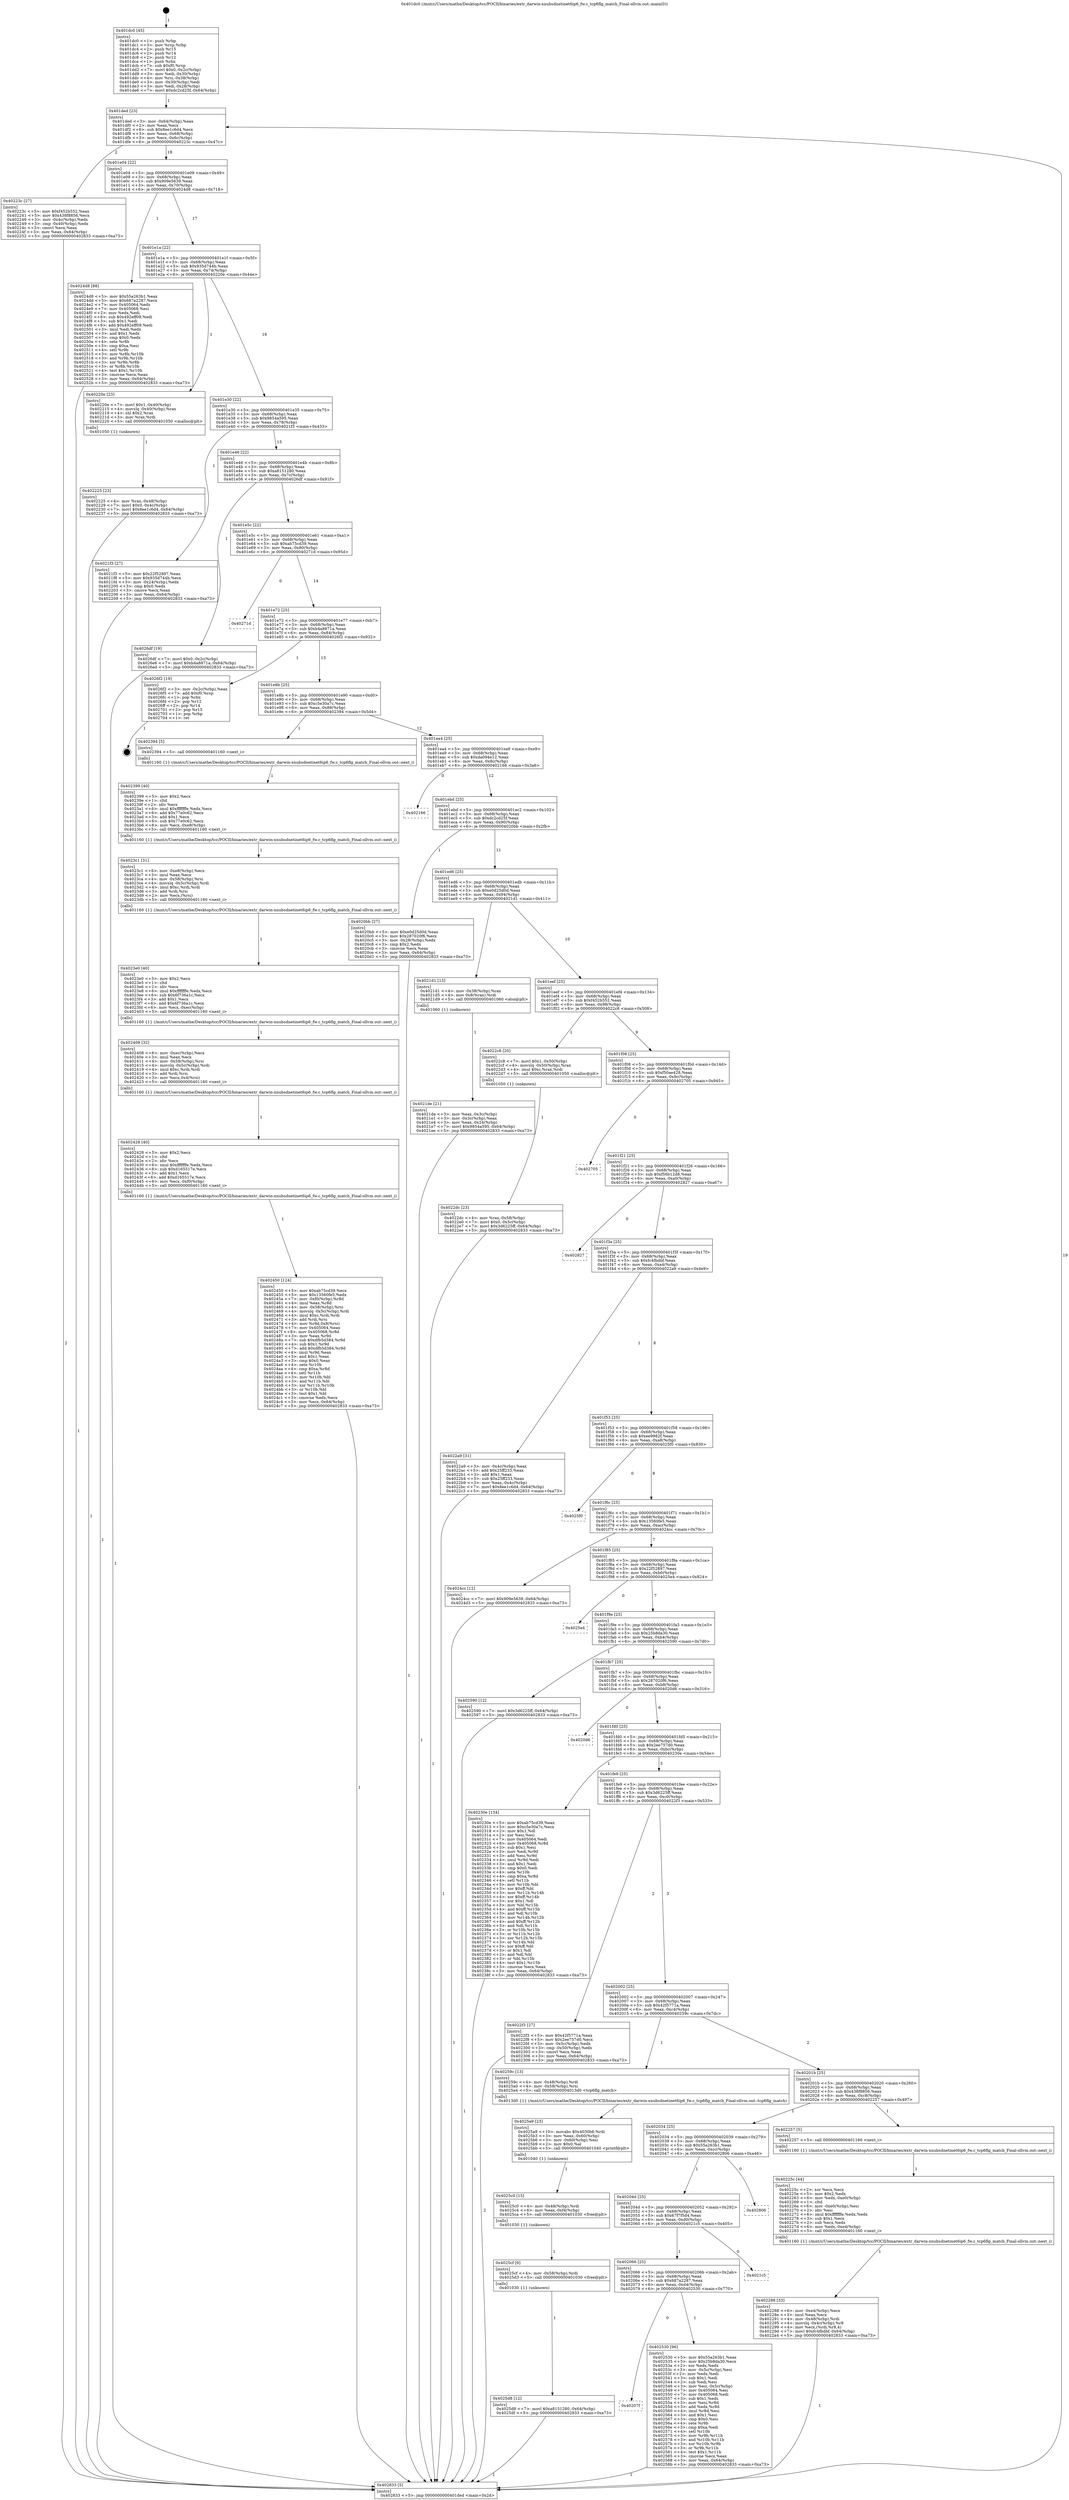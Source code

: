 digraph "0x401dc0" {
  label = "0x401dc0 (/mnt/c/Users/mathe/Desktop/tcc/POCII/binaries/extr_darwin-xnubsdnetinet6ip6_fw.c_tcp6flg_match_Final-ollvm.out::main(0))"
  labelloc = "t"
  node[shape=record]

  Entry [label="",width=0.3,height=0.3,shape=circle,fillcolor=black,style=filled]
  "0x401ded" [label="{
     0x401ded [23]\l
     | [instrs]\l
     &nbsp;&nbsp;0x401ded \<+3\>: mov -0x64(%rbp),%eax\l
     &nbsp;&nbsp;0x401df0 \<+2\>: mov %eax,%ecx\l
     &nbsp;&nbsp;0x401df2 \<+6\>: sub $0x8ee1c6d4,%ecx\l
     &nbsp;&nbsp;0x401df8 \<+3\>: mov %eax,-0x68(%rbp)\l
     &nbsp;&nbsp;0x401dfb \<+3\>: mov %ecx,-0x6c(%rbp)\l
     &nbsp;&nbsp;0x401dfe \<+6\>: je 000000000040223c \<main+0x47c\>\l
  }"]
  "0x40223c" [label="{
     0x40223c [27]\l
     | [instrs]\l
     &nbsp;&nbsp;0x40223c \<+5\>: mov $0xf452b552,%eax\l
     &nbsp;&nbsp;0x402241 \<+5\>: mov $0x438f8856,%ecx\l
     &nbsp;&nbsp;0x402246 \<+3\>: mov -0x4c(%rbp),%edx\l
     &nbsp;&nbsp;0x402249 \<+3\>: cmp -0x40(%rbp),%edx\l
     &nbsp;&nbsp;0x40224c \<+3\>: cmovl %ecx,%eax\l
     &nbsp;&nbsp;0x40224f \<+3\>: mov %eax,-0x64(%rbp)\l
     &nbsp;&nbsp;0x402252 \<+5\>: jmp 0000000000402833 \<main+0xa73\>\l
  }"]
  "0x401e04" [label="{
     0x401e04 [22]\l
     | [instrs]\l
     &nbsp;&nbsp;0x401e04 \<+5\>: jmp 0000000000401e09 \<main+0x49\>\l
     &nbsp;&nbsp;0x401e09 \<+3\>: mov -0x68(%rbp),%eax\l
     &nbsp;&nbsp;0x401e0c \<+5\>: sub $0x909e5639,%eax\l
     &nbsp;&nbsp;0x401e11 \<+3\>: mov %eax,-0x70(%rbp)\l
     &nbsp;&nbsp;0x401e14 \<+6\>: je 00000000004024d8 \<main+0x718\>\l
  }"]
  Exit [label="",width=0.3,height=0.3,shape=circle,fillcolor=black,style=filled,peripheries=2]
  "0x4024d8" [label="{
     0x4024d8 [88]\l
     | [instrs]\l
     &nbsp;&nbsp;0x4024d8 \<+5\>: mov $0x55a263b1,%eax\l
     &nbsp;&nbsp;0x4024dd \<+5\>: mov $0x687a2287,%ecx\l
     &nbsp;&nbsp;0x4024e2 \<+7\>: mov 0x405064,%edx\l
     &nbsp;&nbsp;0x4024e9 \<+7\>: mov 0x405068,%esi\l
     &nbsp;&nbsp;0x4024f0 \<+2\>: mov %edx,%edi\l
     &nbsp;&nbsp;0x4024f2 \<+6\>: sub $0x492eff09,%edi\l
     &nbsp;&nbsp;0x4024f8 \<+3\>: sub $0x1,%edi\l
     &nbsp;&nbsp;0x4024fb \<+6\>: add $0x492eff09,%edi\l
     &nbsp;&nbsp;0x402501 \<+3\>: imul %edi,%edx\l
     &nbsp;&nbsp;0x402504 \<+3\>: and $0x1,%edx\l
     &nbsp;&nbsp;0x402507 \<+3\>: cmp $0x0,%edx\l
     &nbsp;&nbsp;0x40250a \<+4\>: sete %r8b\l
     &nbsp;&nbsp;0x40250e \<+3\>: cmp $0xa,%esi\l
     &nbsp;&nbsp;0x402511 \<+4\>: setl %r9b\l
     &nbsp;&nbsp;0x402515 \<+3\>: mov %r8b,%r10b\l
     &nbsp;&nbsp;0x402518 \<+3\>: and %r9b,%r10b\l
     &nbsp;&nbsp;0x40251b \<+3\>: xor %r9b,%r8b\l
     &nbsp;&nbsp;0x40251e \<+3\>: or %r8b,%r10b\l
     &nbsp;&nbsp;0x402521 \<+4\>: test $0x1,%r10b\l
     &nbsp;&nbsp;0x402525 \<+3\>: cmovne %ecx,%eax\l
     &nbsp;&nbsp;0x402528 \<+3\>: mov %eax,-0x64(%rbp)\l
     &nbsp;&nbsp;0x40252b \<+5\>: jmp 0000000000402833 \<main+0xa73\>\l
  }"]
  "0x401e1a" [label="{
     0x401e1a [22]\l
     | [instrs]\l
     &nbsp;&nbsp;0x401e1a \<+5\>: jmp 0000000000401e1f \<main+0x5f\>\l
     &nbsp;&nbsp;0x401e1f \<+3\>: mov -0x68(%rbp),%eax\l
     &nbsp;&nbsp;0x401e22 \<+5\>: sub $0x935d744b,%eax\l
     &nbsp;&nbsp;0x401e27 \<+3\>: mov %eax,-0x74(%rbp)\l
     &nbsp;&nbsp;0x401e2a \<+6\>: je 000000000040220e \<main+0x44e\>\l
  }"]
  "0x4025d8" [label="{
     0x4025d8 [12]\l
     | [instrs]\l
     &nbsp;&nbsp;0x4025d8 \<+7\>: movl $0xa8151280,-0x64(%rbp)\l
     &nbsp;&nbsp;0x4025df \<+5\>: jmp 0000000000402833 \<main+0xa73\>\l
  }"]
  "0x40220e" [label="{
     0x40220e [23]\l
     | [instrs]\l
     &nbsp;&nbsp;0x40220e \<+7\>: movl $0x1,-0x40(%rbp)\l
     &nbsp;&nbsp;0x402215 \<+4\>: movslq -0x40(%rbp),%rax\l
     &nbsp;&nbsp;0x402219 \<+4\>: shl $0x2,%rax\l
     &nbsp;&nbsp;0x40221d \<+3\>: mov %rax,%rdi\l
     &nbsp;&nbsp;0x402220 \<+5\>: call 0000000000401050 \<malloc@plt\>\l
     | [calls]\l
     &nbsp;&nbsp;0x401050 \{1\} (unknown)\l
  }"]
  "0x401e30" [label="{
     0x401e30 [22]\l
     | [instrs]\l
     &nbsp;&nbsp;0x401e30 \<+5\>: jmp 0000000000401e35 \<main+0x75\>\l
     &nbsp;&nbsp;0x401e35 \<+3\>: mov -0x68(%rbp),%eax\l
     &nbsp;&nbsp;0x401e38 \<+5\>: sub $0x9854a595,%eax\l
     &nbsp;&nbsp;0x401e3d \<+3\>: mov %eax,-0x78(%rbp)\l
     &nbsp;&nbsp;0x401e40 \<+6\>: je 00000000004021f3 \<main+0x433\>\l
  }"]
  "0x4025cf" [label="{
     0x4025cf [9]\l
     | [instrs]\l
     &nbsp;&nbsp;0x4025cf \<+4\>: mov -0x58(%rbp),%rdi\l
     &nbsp;&nbsp;0x4025d3 \<+5\>: call 0000000000401030 \<free@plt\>\l
     | [calls]\l
     &nbsp;&nbsp;0x401030 \{1\} (unknown)\l
  }"]
  "0x4021f3" [label="{
     0x4021f3 [27]\l
     | [instrs]\l
     &nbsp;&nbsp;0x4021f3 \<+5\>: mov $0x22f52897,%eax\l
     &nbsp;&nbsp;0x4021f8 \<+5\>: mov $0x935d744b,%ecx\l
     &nbsp;&nbsp;0x4021fd \<+3\>: mov -0x24(%rbp),%edx\l
     &nbsp;&nbsp;0x402200 \<+3\>: cmp $0x0,%edx\l
     &nbsp;&nbsp;0x402203 \<+3\>: cmove %ecx,%eax\l
     &nbsp;&nbsp;0x402206 \<+3\>: mov %eax,-0x64(%rbp)\l
     &nbsp;&nbsp;0x402209 \<+5\>: jmp 0000000000402833 \<main+0xa73\>\l
  }"]
  "0x401e46" [label="{
     0x401e46 [22]\l
     | [instrs]\l
     &nbsp;&nbsp;0x401e46 \<+5\>: jmp 0000000000401e4b \<main+0x8b\>\l
     &nbsp;&nbsp;0x401e4b \<+3\>: mov -0x68(%rbp),%eax\l
     &nbsp;&nbsp;0x401e4e \<+5\>: sub $0xa8151280,%eax\l
     &nbsp;&nbsp;0x401e53 \<+3\>: mov %eax,-0x7c(%rbp)\l
     &nbsp;&nbsp;0x401e56 \<+6\>: je 00000000004026df \<main+0x91f\>\l
  }"]
  "0x4025c0" [label="{
     0x4025c0 [15]\l
     | [instrs]\l
     &nbsp;&nbsp;0x4025c0 \<+4\>: mov -0x48(%rbp),%rdi\l
     &nbsp;&nbsp;0x4025c4 \<+6\>: mov %eax,-0xf4(%rbp)\l
     &nbsp;&nbsp;0x4025ca \<+5\>: call 0000000000401030 \<free@plt\>\l
     | [calls]\l
     &nbsp;&nbsp;0x401030 \{1\} (unknown)\l
  }"]
  "0x4026df" [label="{
     0x4026df [19]\l
     | [instrs]\l
     &nbsp;&nbsp;0x4026df \<+7\>: movl $0x0,-0x2c(%rbp)\l
     &nbsp;&nbsp;0x4026e6 \<+7\>: movl $0xb4a8871a,-0x64(%rbp)\l
     &nbsp;&nbsp;0x4026ed \<+5\>: jmp 0000000000402833 \<main+0xa73\>\l
  }"]
  "0x401e5c" [label="{
     0x401e5c [22]\l
     | [instrs]\l
     &nbsp;&nbsp;0x401e5c \<+5\>: jmp 0000000000401e61 \<main+0xa1\>\l
     &nbsp;&nbsp;0x401e61 \<+3\>: mov -0x68(%rbp),%eax\l
     &nbsp;&nbsp;0x401e64 \<+5\>: sub $0xab75cd39,%eax\l
     &nbsp;&nbsp;0x401e69 \<+3\>: mov %eax,-0x80(%rbp)\l
     &nbsp;&nbsp;0x401e6c \<+6\>: je 000000000040271d \<main+0x95d\>\l
  }"]
  "0x4025a9" [label="{
     0x4025a9 [23]\l
     | [instrs]\l
     &nbsp;&nbsp;0x4025a9 \<+10\>: movabs $0x4030b6,%rdi\l
     &nbsp;&nbsp;0x4025b3 \<+3\>: mov %eax,-0x60(%rbp)\l
     &nbsp;&nbsp;0x4025b6 \<+3\>: mov -0x60(%rbp),%esi\l
     &nbsp;&nbsp;0x4025b9 \<+2\>: mov $0x0,%al\l
     &nbsp;&nbsp;0x4025bb \<+5\>: call 0000000000401040 \<printf@plt\>\l
     | [calls]\l
     &nbsp;&nbsp;0x401040 \{1\} (unknown)\l
  }"]
  "0x40271d" [label="{
     0x40271d\l
  }", style=dashed]
  "0x401e72" [label="{
     0x401e72 [25]\l
     | [instrs]\l
     &nbsp;&nbsp;0x401e72 \<+5\>: jmp 0000000000401e77 \<main+0xb7\>\l
     &nbsp;&nbsp;0x401e77 \<+3\>: mov -0x68(%rbp),%eax\l
     &nbsp;&nbsp;0x401e7a \<+5\>: sub $0xb4a8871a,%eax\l
     &nbsp;&nbsp;0x401e7f \<+6\>: mov %eax,-0x84(%rbp)\l
     &nbsp;&nbsp;0x401e85 \<+6\>: je 00000000004026f2 \<main+0x932\>\l
  }"]
  "0x40207f" [label="{
     0x40207f\l
  }", style=dashed]
  "0x4026f2" [label="{
     0x4026f2 [19]\l
     | [instrs]\l
     &nbsp;&nbsp;0x4026f2 \<+3\>: mov -0x2c(%rbp),%eax\l
     &nbsp;&nbsp;0x4026f5 \<+7\>: add $0xf0,%rsp\l
     &nbsp;&nbsp;0x4026fc \<+1\>: pop %rbx\l
     &nbsp;&nbsp;0x4026fd \<+2\>: pop %r12\l
     &nbsp;&nbsp;0x4026ff \<+2\>: pop %r14\l
     &nbsp;&nbsp;0x402701 \<+2\>: pop %r15\l
     &nbsp;&nbsp;0x402703 \<+1\>: pop %rbp\l
     &nbsp;&nbsp;0x402704 \<+1\>: ret\l
  }"]
  "0x401e8b" [label="{
     0x401e8b [25]\l
     | [instrs]\l
     &nbsp;&nbsp;0x401e8b \<+5\>: jmp 0000000000401e90 \<main+0xd0\>\l
     &nbsp;&nbsp;0x401e90 \<+3\>: mov -0x68(%rbp),%eax\l
     &nbsp;&nbsp;0x401e93 \<+5\>: sub $0xc5e30a7c,%eax\l
     &nbsp;&nbsp;0x401e98 \<+6\>: mov %eax,-0x88(%rbp)\l
     &nbsp;&nbsp;0x401e9e \<+6\>: je 0000000000402394 \<main+0x5d4\>\l
  }"]
  "0x402530" [label="{
     0x402530 [96]\l
     | [instrs]\l
     &nbsp;&nbsp;0x402530 \<+5\>: mov $0x55a263b1,%eax\l
     &nbsp;&nbsp;0x402535 \<+5\>: mov $0x25b8da30,%ecx\l
     &nbsp;&nbsp;0x40253a \<+2\>: xor %edx,%edx\l
     &nbsp;&nbsp;0x40253c \<+3\>: mov -0x5c(%rbp),%esi\l
     &nbsp;&nbsp;0x40253f \<+2\>: mov %edx,%edi\l
     &nbsp;&nbsp;0x402541 \<+3\>: sub $0x1,%edi\l
     &nbsp;&nbsp;0x402544 \<+2\>: sub %edi,%esi\l
     &nbsp;&nbsp;0x402546 \<+3\>: mov %esi,-0x5c(%rbp)\l
     &nbsp;&nbsp;0x402549 \<+7\>: mov 0x405064,%esi\l
     &nbsp;&nbsp;0x402550 \<+7\>: mov 0x405068,%edi\l
     &nbsp;&nbsp;0x402557 \<+3\>: sub $0x1,%edx\l
     &nbsp;&nbsp;0x40255a \<+3\>: mov %esi,%r8d\l
     &nbsp;&nbsp;0x40255d \<+3\>: add %edx,%r8d\l
     &nbsp;&nbsp;0x402560 \<+4\>: imul %r8d,%esi\l
     &nbsp;&nbsp;0x402564 \<+3\>: and $0x1,%esi\l
     &nbsp;&nbsp;0x402567 \<+3\>: cmp $0x0,%esi\l
     &nbsp;&nbsp;0x40256a \<+4\>: sete %r9b\l
     &nbsp;&nbsp;0x40256e \<+3\>: cmp $0xa,%edi\l
     &nbsp;&nbsp;0x402571 \<+4\>: setl %r10b\l
     &nbsp;&nbsp;0x402575 \<+3\>: mov %r9b,%r11b\l
     &nbsp;&nbsp;0x402578 \<+3\>: and %r10b,%r11b\l
     &nbsp;&nbsp;0x40257b \<+3\>: xor %r10b,%r9b\l
     &nbsp;&nbsp;0x40257e \<+3\>: or %r9b,%r11b\l
     &nbsp;&nbsp;0x402581 \<+4\>: test $0x1,%r11b\l
     &nbsp;&nbsp;0x402585 \<+3\>: cmovne %ecx,%eax\l
     &nbsp;&nbsp;0x402588 \<+3\>: mov %eax,-0x64(%rbp)\l
     &nbsp;&nbsp;0x40258b \<+5\>: jmp 0000000000402833 \<main+0xa73\>\l
  }"]
  "0x402394" [label="{
     0x402394 [5]\l
     | [instrs]\l
     &nbsp;&nbsp;0x402394 \<+5\>: call 0000000000401160 \<next_i\>\l
     | [calls]\l
     &nbsp;&nbsp;0x401160 \{1\} (/mnt/c/Users/mathe/Desktop/tcc/POCII/binaries/extr_darwin-xnubsdnetinet6ip6_fw.c_tcp6flg_match_Final-ollvm.out::next_i)\l
  }"]
  "0x401ea4" [label="{
     0x401ea4 [25]\l
     | [instrs]\l
     &nbsp;&nbsp;0x401ea4 \<+5\>: jmp 0000000000401ea9 \<main+0xe9\>\l
     &nbsp;&nbsp;0x401ea9 \<+3\>: mov -0x68(%rbp),%eax\l
     &nbsp;&nbsp;0x401eac \<+5\>: sub $0xda094e12,%eax\l
     &nbsp;&nbsp;0x401eb1 \<+6\>: mov %eax,-0x8c(%rbp)\l
     &nbsp;&nbsp;0x401eb7 \<+6\>: je 0000000000402166 \<main+0x3a6\>\l
  }"]
  "0x402066" [label="{
     0x402066 [25]\l
     | [instrs]\l
     &nbsp;&nbsp;0x402066 \<+5\>: jmp 000000000040206b \<main+0x2ab\>\l
     &nbsp;&nbsp;0x40206b \<+3\>: mov -0x68(%rbp),%eax\l
     &nbsp;&nbsp;0x40206e \<+5\>: sub $0x687a2287,%eax\l
     &nbsp;&nbsp;0x402073 \<+6\>: mov %eax,-0xd4(%rbp)\l
     &nbsp;&nbsp;0x402079 \<+6\>: je 0000000000402530 \<main+0x770\>\l
  }"]
  "0x402166" [label="{
     0x402166\l
  }", style=dashed]
  "0x401ebd" [label="{
     0x401ebd [25]\l
     | [instrs]\l
     &nbsp;&nbsp;0x401ebd \<+5\>: jmp 0000000000401ec2 \<main+0x102\>\l
     &nbsp;&nbsp;0x401ec2 \<+3\>: mov -0x68(%rbp),%eax\l
     &nbsp;&nbsp;0x401ec5 \<+5\>: sub $0xdc2cd25f,%eax\l
     &nbsp;&nbsp;0x401eca \<+6\>: mov %eax,-0x90(%rbp)\l
     &nbsp;&nbsp;0x401ed0 \<+6\>: je 00000000004020bb \<main+0x2fb\>\l
  }"]
  "0x4021c5" [label="{
     0x4021c5\l
  }", style=dashed]
  "0x4020bb" [label="{
     0x4020bb [27]\l
     | [instrs]\l
     &nbsp;&nbsp;0x4020bb \<+5\>: mov $0xe0d25d0d,%eax\l
     &nbsp;&nbsp;0x4020c0 \<+5\>: mov $0x287020f6,%ecx\l
     &nbsp;&nbsp;0x4020c5 \<+3\>: mov -0x28(%rbp),%edx\l
     &nbsp;&nbsp;0x4020c8 \<+3\>: cmp $0x2,%edx\l
     &nbsp;&nbsp;0x4020cb \<+3\>: cmovne %ecx,%eax\l
     &nbsp;&nbsp;0x4020ce \<+3\>: mov %eax,-0x64(%rbp)\l
     &nbsp;&nbsp;0x4020d1 \<+5\>: jmp 0000000000402833 \<main+0xa73\>\l
  }"]
  "0x401ed6" [label="{
     0x401ed6 [25]\l
     | [instrs]\l
     &nbsp;&nbsp;0x401ed6 \<+5\>: jmp 0000000000401edb \<main+0x11b\>\l
     &nbsp;&nbsp;0x401edb \<+3\>: mov -0x68(%rbp),%eax\l
     &nbsp;&nbsp;0x401ede \<+5\>: sub $0xe0d25d0d,%eax\l
     &nbsp;&nbsp;0x401ee3 \<+6\>: mov %eax,-0x94(%rbp)\l
     &nbsp;&nbsp;0x401ee9 \<+6\>: je 00000000004021d1 \<main+0x411\>\l
  }"]
  "0x402833" [label="{
     0x402833 [5]\l
     | [instrs]\l
     &nbsp;&nbsp;0x402833 \<+5\>: jmp 0000000000401ded \<main+0x2d\>\l
  }"]
  "0x401dc0" [label="{
     0x401dc0 [45]\l
     | [instrs]\l
     &nbsp;&nbsp;0x401dc0 \<+1\>: push %rbp\l
     &nbsp;&nbsp;0x401dc1 \<+3\>: mov %rsp,%rbp\l
     &nbsp;&nbsp;0x401dc4 \<+2\>: push %r15\l
     &nbsp;&nbsp;0x401dc6 \<+2\>: push %r14\l
     &nbsp;&nbsp;0x401dc8 \<+2\>: push %r12\l
     &nbsp;&nbsp;0x401dca \<+1\>: push %rbx\l
     &nbsp;&nbsp;0x401dcb \<+7\>: sub $0xf0,%rsp\l
     &nbsp;&nbsp;0x401dd2 \<+7\>: movl $0x0,-0x2c(%rbp)\l
     &nbsp;&nbsp;0x401dd9 \<+3\>: mov %edi,-0x30(%rbp)\l
     &nbsp;&nbsp;0x401ddc \<+4\>: mov %rsi,-0x38(%rbp)\l
     &nbsp;&nbsp;0x401de0 \<+3\>: mov -0x30(%rbp),%edi\l
     &nbsp;&nbsp;0x401de3 \<+3\>: mov %edi,-0x28(%rbp)\l
     &nbsp;&nbsp;0x401de6 \<+7\>: movl $0xdc2cd25f,-0x64(%rbp)\l
  }"]
  "0x40204d" [label="{
     0x40204d [25]\l
     | [instrs]\l
     &nbsp;&nbsp;0x40204d \<+5\>: jmp 0000000000402052 \<main+0x292\>\l
     &nbsp;&nbsp;0x402052 \<+3\>: mov -0x68(%rbp),%eax\l
     &nbsp;&nbsp;0x402055 \<+5\>: sub $0x67f7f5d4,%eax\l
     &nbsp;&nbsp;0x40205a \<+6\>: mov %eax,-0xd0(%rbp)\l
     &nbsp;&nbsp;0x402060 \<+6\>: je 00000000004021c5 \<main+0x405\>\l
  }"]
  "0x4021d1" [label="{
     0x4021d1 [13]\l
     | [instrs]\l
     &nbsp;&nbsp;0x4021d1 \<+4\>: mov -0x38(%rbp),%rax\l
     &nbsp;&nbsp;0x4021d5 \<+4\>: mov 0x8(%rax),%rdi\l
     &nbsp;&nbsp;0x4021d9 \<+5\>: call 0000000000401060 \<atoi@plt\>\l
     | [calls]\l
     &nbsp;&nbsp;0x401060 \{1\} (unknown)\l
  }"]
  "0x401eef" [label="{
     0x401eef [25]\l
     | [instrs]\l
     &nbsp;&nbsp;0x401eef \<+5\>: jmp 0000000000401ef4 \<main+0x134\>\l
     &nbsp;&nbsp;0x401ef4 \<+3\>: mov -0x68(%rbp),%eax\l
     &nbsp;&nbsp;0x401ef7 \<+5\>: sub $0xf452b552,%eax\l
     &nbsp;&nbsp;0x401efc \<+6\>: mov %eax,-0x98(%rbp)\l
     &nbsp;&nbsp;0x401f02 \<+6\>: je 00000000004022c8 \<main+0x508\>\l
  }"]
  "0x4021de" [label="{
     0x4021de [21]\l
     | [instrs]\l
     &nbsp;&nbsp;0x4021de \<+3\>: mov %eax,-0x3c(%rbp)\l
     &nbsp;&nbsp;0x4021e1 \<+3\>: mov -0x3c(%rbp),%eax\l
     &nbsp;&nbsp;0x4021e4 \<+3\>: mov %eax,-0x24(%rbp)\l
     &nbsp;&nbsp;0x4021e7 \<+7\>: movl $0x9854a595,-0x64(%rbp)\l
     &nbsp;&nbsp;0x4021ee \<+5\>: jmp 0000000000402833 \<main+0xa73\>\l
  }"]
  "0x402225" [label="{
     0x402225 [23]\l
     | [instrs]\l
     &nbsp;&nbsp;0x402225 \<+4\>: mov %rax,-0x48(%rbp)\l
     &nbsp;&nbsp;0x402229 \<+7\>: movl $0x0,-0x4c(%rbp)\l
     &nbsp;&nbsp;0x402230 \<+7\>: movl $0x8ee1c6d4,-0x64(%rbp)\l
     &nbsp;&nbsp;0x402237 \<+5\>: jmp 0000000000402833 \<main+0xa73\>\l
  }"]
  "0x402806" [label="{
     0x402806\l
  }", style=dashed]
  "0x4022c8" [label="{
     0x4022c8 [20]\l
     | [instrs]\l
     &nbsp;&nbsp;0x4022c8 \<+7\>: movl $0x1,-0x50(%rbp)\l
     &nbsp;&nbsp;0x4022cf \<+4\>: movslq -0x50(%rbp),%rax\l
     &nbsp;&nbsp;0x4022d3 \<+4\>: imul $0xc,%rax,%rdi\l
     &nbsp;&nbsp;0x4022d7 \<+5\>: call 0000000000401050 \<malloc@plt\>\l
     | [calls]\l
     &nbsp;&nbsp;0x401050 \{1\} (unknown)\l
  }"]
  "0x401f08" [label="{
     0x401f08 [25]\l
     | [instrs]\l
     &nbsp;&nbsp;0x401f08 \<+5\>: jmp 0000000000401f0d \<main+0x14d\>\l
     &nbsp;&nbsp;0x401f0d \<+3\>: mov -0x68(%rbp),%eax\l
     &nbsp;&nbsp;0x401f10 \<+5\>: sub $0xf50ae428,%eax\l
     &nbsp;&nbsp;0x401f15 \<+6\>: mov %eax,-0x9c(%rbp)\l
     &nbsp;&nbsp;0x401f1b \<+6\>: je 0000000000402705 \<main+0x945\>\l
  }"]
  "0x402450" [label="{
     0x402450 [124]\l
     | [instrs]\l
     &nbsp;&nbsp;0x402450 \<+5\>: mov $0xab75cd39,%ecx\l
     &nbsp;&nbsp;0x402455 \<+5\>: mov $0x13560fe5,%edx\l
     &nbsp;&nbsp;0x40245a \<+7\>: mov -0xf0(%rbp),%r8d\l
     &nbsp;&nbsp;0x402461 \<+4\>: imul %eax,%r8d\l
     &nbsp;&nbsp;0x402465 \<+4\>: mov -0x58(%rbp),%rsi\l
     &nbsp;&nbsp;0x402469 \<+4\>: movslq -0x5c(%rbp),%rdi\l
     &nbsp;&nbsp;0x40246d \<+4\>: imul $0xc,%rdi,%rdi\l
     &nbsp;&nbsp;0x402471 \<+3\>: add %rdi,%rsi\l
     &nbsp;&nbsp;0x402474 \<+4\>: mov %r8d,0x8(%rsi)\l
     &nbsp;&nbsp;0x402478 \<+7\>: mov 0x405064,%eax\l
     &nbsp;&nbsp;0x40247f \<+8\>: mov 0x405068,%r8d\l
     &nbsp;&nbsp;0x402487 \<+3\>: mov %eax,%r9d\l
     &nbsp;&nbsp;0x40248a \<+7\>: sub $0xdfb5d384,%r9d\l
     &nbsp;&nbsp;0x402491 \<+4\>: sub $0x1,%r9d\l
     &nbsp;&nbsp;0x402495 \<+7\>: add $0xdfb5d384,%r9d\l
     &nbsp;&nbsp;0x40249c \<+4\>: imul %r9d,%eax\l
     &nbsp;&nbsp;0x4024a0 \<+3\>: and $0x1,%eax\l
     &nbsp;&nbsp;0x4024a3 \<+3\>: cmp $0x0,%eax\l
     &nbsp;&nbsp;0x4024a6 \<+4\>: sete %r10b\l
     &nbsp;&nbsp;0x4024aa \<+4\>: cmp $0xa,%r8d\l
     &nbsp;&nbsp;0x4024ae \<+4\>: setl %r11b\l
     &nbsp;&nbsp;0x4024b2 \<+3\>: mov %r10b,%bl\l
     &nbsp;&nbsp;0x4024b5 \<+3\>: and %r11b,%bl\l
     &nbsp;&nbsp;0x4024b8 \<+3\>: xor %r11b,%r10b\l
     &nbsp;&nbsp;0x4024bb \<+3\>: or %r10b,%bl\l
     &nbsp;&nbsp;0x4024be \<+3\>: test $0x1,%bl\l
     &nbsp;&nbsp;0x4024c1 \<+3\>: cmovne %edx,%ecx\l
     &nbsp;&nbsp;0x4024c4 \<+3\>: mov %ecx,-0x64(%rbp)\l
     &nbsp;&nbsp;0x4024c7 \<+5\>: jmp 0000000000402833 \<main+0xa73\>\l
  }"]
  "0x402705" [label="{
     0x402705\l
  }", style=dashed]
  "0x401f21" [label="{
     0x401f21 [25]\l
     | [instrs]\l
     &nbsp;&nbsp;0x401f21 \<+5\>: jmp 0000000000401f26 \<main+0x166\>\l
     &nbsp;&nbsp;0x401f26 \<+3\>: mov -0x68(%rbp),%eax\l
     &nbsp;&nbsp;0x401f29 \<+5\>: sub $0xf56b12d8,%eax\l
     &nbsp;&nbsp;0x401f2e \<+6\>: mov %eax,-0xa0(%rbp)\l
     &nbsp;&nbsp;0x401f34 \<+6\>: je 0000000000402827 \<main+0xa67\>\l
  }"]
  "0x402428" [label="{
     0x402428 [40]\l
     | [instrs]\l
     &nbsp;&nbsp;0x402428 \<+5\>: mov $0x2,%ecx\l
     &nbsp;&nbsp;0x40242d \<+1\>: cltd\l
     &nbsp;&nbsp;0x40242e \<+2\>: idiv %ecx\l
     &nbsp;&nbsp;0x402430 \<+6\>: imul $0xfffffffe,%edx,%ecx\l
     &nbsp;&nbsp;0x402436 \<+6\>: sub $0xd165517e,%ecx\l
     &nbsp;&nbsp;0x40243c \<+3\>: add $0x1,%ecx\l
     &nbsp;&nbsp;0x40243f \<+6\>: add $0xd165517e,%ecx\l
     &nbsp;&nbsp;0x402445 \<+6\>: mov %ecx,-0xf0(%rbp)\l
     &nbsp;&nbsp;0x40244b \<+5\>: call 0000000000401160 \<next_i\>\l
     | [calls]\l
     &nbsp;&nbsp;0x401160 \{1\} (/mnt/c/Users/mathe/Desktop/tcc/POCII/binaries/extr_darwin-xnubsdnetinet6ip6_fw.c_tcp6flg_match_Final-ollvm.out::next_i)\l
  }"]
  "0x402827" [label="{
     0x402827\l
  }", style=dashed]
  "0x401f3a" [label="{
     0x401f3a [25]\l
     | [instrs]\l
     &nbsp;&nbsp;0x401f3a \<+5\>: jmp 0000000000401f3f \<main+0x17f\>\l
     &nbsp;&nbsp;0x401f3f \<+3\>: mov -0x68(%rbp),%eax\l
     &nbsp;&nbsp;0x401f42 \<+5\>: sub $0xfc4fbdbf,%eax\l
     &nbsp;&nbsp;0x401f47 \<+6\>: mov %eax,-0xa4(%rbp)\l
     &nbsp;&nbsp;0x401f4d \<+6\>: je 00000000004022a9 \<main+0x4e9\>\l
  }"]
  "0x402408" [label="{
     0x402408 [32]\l
     | [instrs]\l
     &nbsp;&nbsp;0x402408 \<+6\>: mov -0xec(%rbp),%ecx\l
     &nbsp;&nbsp;0x40240e \<+3\>: imul %eax,%ecx\l
     &nbsp;&nbsp;0x402411 \<+4\>: mov -0x58(%rbp),%rsi\l
     &nbsp;&nbsp;0x402415 \<+4\>: movslq -0x5c(%rbp),%rdi\l
     &nbsp;&nbsp;0x402419 \<+4\>: imul $0xc,%rdi,%rdi\l
     &nbsp;&nbsp;0x40241d \<+3\>: add %rdi,%rsi\l
     &nbsp;&nbsp;0x402420 \<+3\>: mov %ecx,0x4(%rsi)\l
     &nbsp;&nbsp;0x402423 \<+5\>: call 0000000000401160 \<next_i\>\l
     | [calls]\l
     &nbsp;&nbsp;0x401160 \{1\} (/mnt/c/Users/mathe/Desktop/tcc/POCII/binaries/extr_darwin-xnubsdnetinet6ip6_fw.c_tcp6flg_match_Final-ollvm.out::next_i)\l
  }"]
  "0x4022a9" [label="{
     0x4022a9 [31]\l
     | [instrs]\l
     &nbsp;&nbsp;0x4022a9 \<+3\>: mov -0x4c(%rbp),%eax\l
     &nbsp;&nbsp;0x4022ac \<+5\>: add $0x25ff233,%eax\l
     &nbsp;&nbsp;0x4022b1 \<+3\>: add $0x1,%eax\l
     &nbsp;&nbsp;0x4022b4 \<+5\>: sub $0x25ff233,%eax\l
     &nbsp;&nbsp;0x4022b9 \<+3\>: mov %eax,-0x4c(%rbp)\l
     &nbsp;&nbsp;0x4022bc \<+7\>: movl $0x8ee1c6d4,-0x64(%rbp)\l
     &nbsp;&nbsp;0x4022c3 \<+5\>: jmp 0000000000402833 \<main+0xa73\>\l
  }"]
  "0x401f53" [label="{
     0x401f53 [25]\l
     | [instrs]\l
     &nbsp;&nbsp;0x401f53 \<+5\>: jmp 0000000000401f58 \<main+0x198\>\l
     &nbsp;&nbsp;0x401f58 \<+3\>: mov -0x68(%rbp),%eax\l
     &nbsp;&nbsp;0x401f5b \<+5\>: sub $0xee9982f,%eax\l
     &nbsp;&nbsp;0x401f60 \<+6\>: mov %eax,-0xa8(%rbp)\l
     &nbsp;&nbsp;0x401f66 \<+6\>: je 00000000004025f0 \<main+0x830\>\l
  }"]
  "0x4023e0" [label="{
     0x4023e0 [40]\l
     | [instrs]\l
     &nbsp;&nbsp;0x4023e0 \<+5\>: mov $0x2,%ecx\l
     &nbsp;&nbsp;0x4023e5 \<+1\>: cltd\l
     &nbsp;&nbsp;0x4023e6 \<+2\>: idiv %ecx\l
     &nbsp;&nbsp;0x4023e8 \<+6\>: imul $0xfffffffe,%edx,%ecx\l
     &nbsp;&nbsp;0x4023ee \<+6\>: sub $0x6f736a1c,%ecx\l
     &nbsp;&nbsp;0x4023f4 \<+3\>: add $0x1,%ecx\l
     &nbsp;&nbsp;0x4023f7 \<+6\>: add $0x6f736a1c,%ecx\l
     &nbsp;&nbsp;0x4023fd \<+6\>: mov %ecx,-0xec(%rbp)\l
     &nbsp;&nbsp;0x402403 \<+5\>: call 0000000000401160 \<next_i\>\l
     | [calls]\l
     &nbsp;&nbsp;0x401160 \{1\} (/mnt/c/Users/mathe/Desktop/tcc/POCII/binaries/extr_darwin-xnubsdnetinet6ip6_fw.c_tcp6flg_match_Final-ollvm.out::next_i)\l
  }"]
  "0x4025f0" [label="{
     0x4025f0\l
  }", style=dashed]
  "0x401f6c" [label="{
     0x401f6c [25]\l
     | [instrs]\l
     &nbsp;&nbsp;0x401f6c \<+5\>: jmp 0000000000401f71 \<main+0x1b1\>\l
     &nbsp;&nbsp;0x401f71 \<+3\>: mov -0x68(%rbp),%eax\l
     &nbsp;&nbsp;0x401f74 \<+5\>: sub $0x13560fe5,%eax\l
     &nbsp;&nbsp;0x401f79 \<+6\>: mov %eax,-0xac(%rbp)\l
     &nbsp;&nbsp;0x401f7f \<+6\>: je 00000000004024cc \<main+0x70c\>\l
  }"]
  "0x4023c1" [label="{
     0x4023c1 [31]\l
     | [instrs]\l
     &nbsp;&nbsp;0x4023c1 \<+6\>: mov -0xe8(%rbp),%ecx\l
     &nbsp;&nbsp;0x4023c7 \<+3\>: imul %eax,%ecx\l
     &nbsp;&nbsp;0x4023ca \<+4\>: mov -0x58(%rbp),%rsi\l
     &nbsp;&nbsp;0x4023ce \<+4\>: movslq -0x5c(%rbp),%rdi\l
     &nbsp;&nbsp;0x4023d2 \<+4\>: imul $0xc,%rdi,%rdi\l
     &nbsp;&nbsp;0x4023d6 \<+3\>: add %rdi,%rsi\l
     &nbsp;&nbsp;0x4023d9 \<+2\>: mov %ecx,(%rsi)\l
     &nbsp;&nbsp;0x4023db \<+5\>: call 0000000000401160 \<next_i\>\l
     | [calls]\l
     &nbsp;&nbsp;0x401160 \{1\} (/mnt/c/Users/mathe/Desktop/tcc/POCII/binaries/extr_darwin-xnubsdnetinet6ip6_fw.c_tcp6flg_match_Final-ollvm.out::next_i)\l
  }"]
  "0x4024cc" [label="{
     0x4024cc [12]\l
     | [instrs]\l
     &nbsp;&nbsp;0x4024cc \<+7\>: movl $0x909e5639,-0x64(%rbp)\l
     &nbsp;&nbsp;0x4024d3 \<+5\>: jmp 0000000000402833 \<main+0xa73\>\l
  }"]
  "0x401f85" [label="{
     0x401f85 [25]\l
     | [instrs]\l
     &nbsp;&nbsp;0x401f85 \<+5\>: jmp 0000000000401f8a \<main+0x1ca\>\l
     &nbsp;&nbsp;0x401f8a \<+3\>: mov -0x68(%rbp),%eax\l
     &nbsp;&nbsp;0x401f8d \<+5\>: sub $0x22f52897,%eax\l
     &nbsp;&nbsp;0x401f92 \<+6\>: mov %eax,-0xb0(%rbp)\l
     &nbsp;&nbsp;0x401f98 \<+6\>: je 00000000004025e4 \<main+0x824\>\l
  }"]
  "0x402399" [label="{
     0x402399 [40]\l
     | [instrs]\l
     &nbsp;&nbsp;0x402399 \<+5\>: mov $0x2,%ecx\l
     &nbsp;&nbsp;0x40239e \<+1\>: cltd\l
     &nbsp;&nbsp;0x40239f \<+2\>: idiv %ecx\l
     &nbsp;&nbsp;0x4023a1 \<+6\>: imul $0xfffffffe,%edx,%ecx\l
     &nbsp;&nbsp;0x4023a7 \<+6\>: add $0x77e0c62,%ecx\l
     &nbsp;&nbsp;0x4023ad \<+3\>: add $0x1,%ecx\l
     &nbsp;&nbsp;0x4023b0 \<+6\>: sub $0x77e0c62,%ecx\l
     &nbsp;&nbsp;0x4023b6 \<+6\>: mov %ecx,-0xe8(%rbp)\l
     &nbsp;&nbsp;0x4023bc \<+5\>: call 0000000000401160 \<next_i\>\l
     | [calls]\l
     &nbsp;&nbsp;0x401160 \{1\} (/mnt/c/Users/mathe/Desktop/tcc/POCII/binaries/extr_darwin-xnubsdnetinet6ip6_fw.c_tcp6flg_match_Final-ollvm.out::next_i)\l
  }"]
  "0x4025e4" [label="{
     0x4025e4\l
  }", style=dashed]
  "0x401f9e" [label="{
     0x401f9e [25]\l
     | [instrs]\l
     &nbsp;&nbsp;0x401f9e \<+5\>: jmp 0000000000401fa3 \<main+0x1e3\>\l
     &nbsp;&nbsp;0x401fa3 \<+3\>: mov -0x68(%rbp),%eax\l
     &nbsp;&nbsp;0x401fa6 \<+5\>: sub $0x25b8da30,%eax\l
     &nbsp;&nbsp;0x401fab \<+6\>: mov %eax,-0xb4(%rbp)\l
     &nbsp;&nbsp;0x401fb1 \<+6\>: je 0000000000402590 \<main+0x7d0\>\l
  }"]
  "0x4022dc" [label="{
     0x4022dc [23]\l
     | [instrs]\l
     &nbsp;&nbsp;0x4022dc \<+4\>: mov %rax,-0x58(%rbp)\l
     &nbsp;&nbsp;0x4022e0 \<+7\>: movl $0x0,-0x5c(%rbp)\l
     &nbsp;&nbsp;0x4022e7 \<+7\>: movl $0x3d6225ff,-0x64(%rbp)\l
     &nbsp;&nbsp;0x4022ee \<+5\>: jmp 0000000000402833 \<main+0xa73\>\l
  }"]
  "0x402590" [label="{
     0x402590 [12]\l
     | [instrs]\l
     &nbsp;&nbsp;0x402590 \<+7\>: movl $0x3d6225ff,-0x64(%rbp)\l
     &nbsp;&nbsp;0x402597 \<+5\>: jmp 0000000000402833 \<main+0xa73\>\l
  }"]
  "0x401fb7" [label="{
     0x401fb7 [25]\l
     | [instrs]\l
     &nbsp;&nbsp;0x401fb7 \<+5\>: jmp 0000000000401fbc \<main+0x1fc\>\l
     &nbsp;&nbsp;0x401fbc \<+3\>: mov -0x68(%rbp),%eax\l
     &nbsp;&nbsp;0x401fbf \<+5\>: sub $0x287020f6,%eax\l
     &nbsp;&nbsp;0x401fc4 \<+6\>: mov %eax,-0xb8(%rbp)\l
     &nbsp;&nbsp;0x401fca \<+6\>: je 00000000004020d6 \<main+0x316\>\l
  }"]
  "0x402288" [label="{
     0x402288 [33]\l
     | [instrs]\l
     &nbsp;&nbsp;0x402288 \<+6\>: mov -0xe4(%rbp),%ecx\l
     &nbsp;&nbsp;0x40228e \<+3\>: imul %eax,%ecx\l
     &nbsp;&nbsp;0x402291 \<+4\>: mov -0x48(%rbp),%rdi\l
     &nbsp;&nbsp;0x402295 \<+4\>: movslq -0x4c(%rbp),%r8\l
     &nbsp;&nbsp;0x402299 \<+4\>: mov %ecx,(%rdi,%r8,4)\l
     &nbsp;&nbsp;0x40229d \<+7\>: movl $0xfc4fbdbf,-0x64(%rbp)\l
     &nbsp;&nbsp;0x4022a4 \<+5\>: jmp 0000000000402833 \<main+0xa73\>\l
  }"]
  "0x4020d6" [label="{
     0x4020d6\l
  }", style=dashed]
  "0x401fd0" [label="{
     0x401fd0 [25]\l
     | [instrs]\l
     &nbsp;&nbsp;0x401fd0 \<+5\>: jmp 0000000000401fd5 \<main+0x215\>\l
     &nbsp;&nbsp;0x401fd5 \<+3\>: mov -0x68(%rbp),%eax\l
     &nbsp;&nbsp;0x401fd8 \<+5\>: sub $0x2ee757d0,%eax\l
     &nbsp;&nbsp;0x401fdd \<+6\>: mov %eax,-0xbc(%rbp)\l
     &nbsp;&nbsp;0x401fe3 \<+6\>: je 000000000040230e \<main+0x54e\>\l
  }"]
  "0x40225c" [label="{
     0x40225c [44]\l
     | [instrs]\l
     &nbsp;&nbsp;0x40225c \<+2\>: xor %ecx,%ecx\l
     &nbsp;&nbsp;0x40225e \<+5\>: mov $0x2,%edx\l
     &nbsp;&nbsp;0x402263 \<+6\>: mov %edx,-0xe0(%rbp)\l
     &nbsp;&nbsp;0x402269 \<+1\>: cltd\l
     &nbsp;&nbsp;0x40226a \<+6\>: mov -0xe0(%rbp),%esi\l
     &nbsp;&nbsp;0x402270 \<+2\>: idiv %esi\l
     &nbsp;&nbsp;0x402272 \<+6\>: imul $0xfffffffe,%edx,%edx\l
     &nbsp;&nbsp;0x402278 \<+3\>: sub $0x1,%ecx\l
     &nbsp;&nbsp;0x40227b \<+2\>: sub %ecx,%edx\l
     &nbsp;&nbsp;0x40227d \<+6\>: mov %edx,-0xe4(%rbp)\l
     &nbsp;&nbsp;0x402283 \<+5\>: call 0000000000401160 \<next_i\>\l
     | [calls]\l
     &nbsp;&nbsp;0x401160 \{1\} (/mnt/c/Users/mathe/Desktop/tcc/POCII/binaries/extr_darwin-xnubsdnetinet6ip6_fw.c_tcp6flg_match_Final-ollvm.out::next_i)\l
  }"]
  "0x40230e" [label="{
     0x40230e [134]\l
     | [instrs]\l
     &nbsp;&nbsp;0x40230e \<+5\>: mov $0xab75cd39,%eax\l
     &nbsp;&nbsp;0x402313 \<+5\>: mov $0xc5e30a7c,%ecx\l
     &nbsp;&nbsp;0x402318 \<+2\>: mov $0x1,%dl\l
     &nbsp;&nbsp;0x40231a \<+2\>: xor %esi,%esi\l
     &nbsp;&nbsp;0x40231c \<+7\>: mov 0x405064,%edi\l
     &nbsp;&nbsp;0x402323 \<+8\>: mov 0x405068,%r8d\l
     &nbsp;&nbsp;0x40232b \<+3\>: sub $0x1,%esi\l
     &nbsp;&nbsp;0x40232e \<+3\>: mov %edi,%r9d\l
     &nbsp;&nbsp;0x402331 \<+3\>: add %esi,%r9d\l
     &nbsp;&nbsp;0x402334 \<+4\>: imul %r9d,%edi\l
     &nbsp;&nbsp;0x402338 \<+3\>: and $0x1,%edi\l
     &nbsp;&nbsp;0x40233b \<+3\>: cmp $0x0,%edi\l
     &nbsp;&nbsp;0x40233e \<+4\>: sete %r10b\l
     &nbsp;&nbsp;0x402342 \<+4\>: cmp $0xa,%r8d\l
     &nbsp;&nbsp;0x402346 \<+4\>: setl %r11b\l
     &nbsp;&nbsp;0x40234a \<+3\>: mov %r10b,%bl\l
     &nbsp;&nbsp;0x40234d \<+3\>: xor $0xff,%bl\l
     &nbsp;&nbsp;0x402350 \<+3\>: mov %r11b,%r14b\l
     &nbsp;&nbsp;0x402353 \<+4\>: xor $0xff,%r14b\l
     &nbsp;&nbsp;0x402357 \<+3\>: xor $0x1,%dl\l
     &nbsp;&nbsp;0x40235a \<+3\>: mov %bl,%r15b\l
     &nbsp;&nbsp;0x40235d \<+4\>: and $0xff,%r15b\l
     &nbsp;&nbsp;0x402361 \<+3\>: and %dl,%r10b\l
     &nbsp;&nbsp;0x402364 \<+3\>: mov %r14b,%r12b\l
     &nbsp;&nbsp;0x402367 \<+4\>: and $0xff,%r12b\l
     &nbsp;&nbsp;0x40236b \<+3\>: and %dl,%r11b\l
     &nbsp;&nbsp;0x40236e \<+3\>: or %r10b,%r15b\l
     &nbsp;&nbsp;0x402371 \<+3\>: or %r11b,%r12b\l
     &nbsp;&nbsp;0x402374 \<+3\>: xor %r12b,%r15b\l
     &nbsp;&nbsp;0x402377 \<+3\>: or %r14b,%bl\l
     &nbsp;&nbsp;0x40237a \<+3\>: xor $0xff,%bl\l
     &nbsp;&nbsp;0x40237d \<+3\>: or $0x1,%dl\l
     &nbsp;&nbsp;0x402380 \<+2\>: and %dl,%bl\l
     &nbsp;&nbsp;0x402382 \<+3\>: or %bl,%r15b\l
     &nbsp;&nbsp;0x402385 \<+4\>: test $0x1,%r15b\l
     &nbsp;&nbsp;0x402389 \<+3\>: cmovne %ecx,%eax\l
     &nbsp;&nbsp;0x40238c \<+3\>: mov %eax,-0x64(%rbp)\l
     &nbsp;&nbsp;0x40238f \<+5\>: jmp 0000000000402833 \<main+0xa73\>\l
  }"]
  "0x401fe9" [label="{
     0x401fe9 [25]\l
     | [instrs]\l
     &nbsp;&nbsp;0x401fe9 \<+5\>: jmp 0000000000401fee \<main+0x22e\>\l
     &nbsp;&nbsp;0x401fee \<+3\>: mov -0x68(%rbp),%eax\l
     &nbsp;&nbsp;0x401ff1 \<+5\>: sub $0x3d6225ff,%eax\l
     &nbsp;&nbsp;0x401ff6 \<+6\>: mov %eax,-0xc0(%rbp)\l
     &nbsp;&nbsp;0x401ffc \<+6\>: je 00000000004022f3 \<main+0x533\>\l
  }"]
  "0x402034" [label="{
     0x402034 [25]\l
     | [instrs]\l
     &nbsp;&nbsp;0x402034 \<+5\>: jmp 0000000000402039 \<main+0x279\>\l
     &nbsp;&nbsp;0x402039 \<+3\>: mov -0x68(%rbp),%eax\l
     &nbsp;&nbsp;0x40203c \<+5\>: sub $0x55a263b1,%eax\l
     &nbsp;&nbsp;0x402041 \<+6\>: mov %eax,-0xcc(%rbp)\l
     &nbsp;&nbsp;0x402047 \<+6\>: je 0000000000402806 \<main+0xa46\>\l
  }"]
  "0x4022f3" [label="{
     0x4022f3 [27]\l
     | [instrs]\l
     &nbsp;&nbsp;0x4022f3 \<+5\>: mov $0x42f5771a,%eax\l
     &nbsp;&nbsp;0x4022f8 \<+5\>: mov $0x2ee757d0,%ecx\l
     &nbsp;&nbsp;0x4022fd \<+3\>: mov -0x5c(%rbp),%edx\l
     &nbsp;&nbsp;0x402300 \<+3\>: cmp -0x50(%rbp),%edx\l
     &nbsp;&nbsp;0x402303 \<+3\>: cmovl %ecx,%eax\l
     &nbsp;&nbsp;0x402306 \<+3\>: mov %eax,-0x64(%rbp)\l
     &nbsp;&nbsp;0x402309 \<+5\>: jmp 0000000000402833 \<main+0xa73\>\l
  }"]
  "0x402002" [label="{
     0x402002 [25]\l
     | [instrs]\l
     &nbsp;&nbsp;0x402002 \<+5\>: jmp 0000000000402007 \<main+0x247\>\l
     &nbsp;&nbsp;0x402007 \<+3\>: mov -0x68(%rbp),%eax\l
     &nbsp;&nbsp;0x40200a \<+5\>: sub $0x42f5771a,%eax\l
     &nbsp;&nbsp;0x40200f \<+6\>: mov %eax,-0xc4(%rbp)\l
     &nbsp;&nbsp;0x402015 \<+6\>: je 000000000040259c \<main+0x7dc\>\l
  }"]
  "0x402257" [label="{
     0x402257 [5]\l
     | [instrs]\l
     &nbsp;&nbsp;0x402257 \<+5\>: call 0000000000401160 \<next_i\>\l
     | [calls]\l
     &nbsp;&nbsp;0x401160 \{1\} (/mnt/c/Users/mathe/Desktop/tcc/POCII/binaries/extr_darwin-xnubsdnetinet6ip6_fw.c_tcp6flg_match_Final-ollvm.out::next_i)\l
  }"]
  "0x40259c" [label="{
     0x40259c [13]\l
     | [instrs]\l
     &nbsp;&nbsp;0x40259c \<+4\>: mov -0x48(%rbp),%rdi\l
     &nbsp;&nbsp;0x4025a0 \<+4\>: mov -0x58(%rbp),%rsi\l
     &nbsp;&nbsp;0x4025a4 \<+5\>: call 00000000004013d0 \<tcp6flg_match\>\l
     | [calls]\l
     &nbsp;&nbsp;0x4013d0 \{1\} (/mnt/c/Users/mathe/Desktop/tcc/POCII/binaries/extr_darwin-xnubsdnetinet6ip6_fw.c_tcp6flg_match_Final-ollvm.out::tcp6flg_match)\l
  }"]
  "0x40201b" [label="{
     0x40201b [25]\l
     | [instrs]\l
     &nbsp;&nbsp;0x40201b \<+5\>: jmp 0000000000402020 \<main+0x260\>\l
     &nbsp;&nbsp;0x402020 \<+3\>: mov -0x68(%rbp),%eax\l
     &nbsp;&nbsp;0x402023 \<+5\>: sub $0x438f8856,%eax\l
     &nbsp;&nbsp;0x402028 \<+6\>: mov %eax,-0xc8(%rbp)\l
     &nbsp;&nbsp;0x40202e \<+6\>: je 0000000000402257 \<main+0x497\>\l
  }"]
  Entry -> "0x401dc0" [label=" 1"]
  "0x401ded" -> "0x40223c" [label=" 2"]
  "0x401ded" -> "0x401e04" [label=" 18"]
  "0x4026f2" -> Exit [label=" 1"]
  "0x401e04" -> "0x4024d8" [label=" 1"]
  "0x401e04" -> "0x401e1a" [label=" 17"]
  "0x4026df" -> "0x402833" [label=" 1"]
  "0x401e1a" -> "0x40220e" [label=" 1"]
  "0x401e1a" -> "0x401e30" [label=" 16"]
  "0x4025d8" -> "0x402833" [label=" 1"]
  "0x401e30" -> "0x4021f3" [label=" 1"]
  "0x401e30" -> "0x401e46" [label=" 15"]
  "0x4025cf" -> "0x4025d8" [label=" 1"]
  "0x401e46" -> "0x4026df" [label=" 1"]
  "0x401e46" -> "0x401e5c" [label=" 14"]
  "0x4025c0" -> "0x4025cf" [label=" 1"]
  "0x401e5c" -> "0x40271d" [label=" 0"]
  "0x401e5c" -> "0x401e72" [label=" 14"]
  "0x4025a9" -> "0x4025c0" [label=" 1"]
  "0x401e72" -> "0x4026f2" [label=" 1"]
  "0x401e72" -> "0x401e8b" [label=" 13"]
  "0x40259c" -> "0x4025a9" [label=" 1"]
  "0x401e8b" -> "0x402394" [label=" 1"]
  "0x401e8b" -> "0x401ea4" [label=" 12"]
  "0x402590" -> "0x402833" [label=" 1"]
  "0x401ea4" -> "0x402166" [label=" 0"]
  "0x401ea4" -> "0x401ebd" [label=" 12"]
  "0x402066" -> "0x40207f" [label=" 0"]
  "0x401ebd" -> "0x4020bb" [label=" 1"]
  "0x401ebd" -> "0x401ed6" [label=" 11"]
  "0x4020bb" -> "0x402833" [label=" 1"]
  "0x401dc0" -> "0x401ded" [label=" 1"]
  "0x402833" -> "0x401ded" [label=" 19"]
  "0x402066" -> "0x402530" [label=" 1"]
  "0x401ed6" -> "0x4021d1" [label=" 1"]
  "0x401ed6" -> "0x401eef" [label=" 10"]
  "0x4021d1" -> "0x4021de" [label=" 1"]
  "0x4021de" -> "0x402833" [label=" 1"]
  "0x4021f3" -> "0x402833" [label=" 1"]
  "0x40220e" -> "0x402225" [label=" 1"]
  "0x402225" -> "0x402833" [label=" 1"]
  "0x40223c" -> "0x402833" [label=" 2"]
  "0x40204d" -> "0x402066" [label=" 1"]
  "0x401eef" -> "0x4022c8" [label=" 1"]
  "0x401eef" -> "0x401f08" [label=" 9"]
  "0x40204d" -> "0x4021c5" [label=" 0"]
  "0x401f08" -> "0x402705" [label=" 0"]
  "0x401f08" -> "0x401f21" [label=" 9"]
  "0x402034" -> "0x40204d" [label=" 1"]
  "0x401f21" -> "0x402827" [label=" 0"]
  "0x401f21" -> "0x401f3a" [label=" 9"]
  "0x402034" -> "0x402806" [label=" 0"]
  "0x401f3a" -> "0x4022a9" [label=" 1"]
  "0x401f3a" -> "0x401f53" [label=" 8"]
  "0x402530" -> "0x402833" [label=" 1"]
  "0x401f53" -> "0x4025f0" [label=" 0"]
  "0x401f53" -> "0x401f6c" [label=" 8"]
  "0x4024d8" -> "0x402833" [label=" 1"]
  "0x401f6c" -> "0x4024cc" [label=" 1"]
  "0x401f6c" -> "0x401f85" [label=" 7"]
  "0x4024cc" -> "0x402833" [label=" 1"]
  "0x401f85" -> "0x4025e4" [label=" 0"]
  "0x401f85" -> "0x401f9e" [label=" 7"]
  "0x402450" -> "0x402833" [label=" 1"]
  "0x401f9e" -> "0x402590" [label=" 1"]
  "0x401f9e" -> "0x401fb7" [label=" 6"]
  "0x402428" -> "0x402450" [label=" 1"]
  "0x401fb7" -> "0x4020d6" [label=" 0"]
  "0x401fb7" -> "0x401fd0" [label=" 6"]
  "0x402408" -> "0x402428" [label=" 1"]
  "0x401fd0" -> "0x40230e" [label=" 1"]
  "0x401fd0" -> "0x401fe9" [label=" 5"]
  "0x4023e0" -> "0x402408" [label=" 1"]
  "0x401fe9" -> "0x4022f3" [label=" 2"]
  "0x401fe9" -> "0x402002" [label=" 3"]
  "0x4023c1" -> "0x4023e0" [label=" 1"]
  "0x402002" -> "0x40259c" [label=" 1"]
  "0x402002" -> "0x40201b" [label=" 2"]
  "0x402399" -> "0x4023c1" [label=" 1"]
  "0x40201b" -> "0x402257" [label=" 1"]
  "0x40201b" -> "0x402034" [label=" 1"]
  "0x402257" -> "0x40225c" [label=" 1"]
  "0x40225c" -> "0x402288" [label=" 1"]
  "0x402288" -> "0x402833" [label=" 1"]
  "0x4022a9" -> "0x402833" [label=" 1"]
  "0x4022c8" -> "0x4022dc" [label=" 1"]
  "0x4022dc" -> "0x402833" [label=" 1"]
  "0x4022f3" -> "0x402833" [label=" 2"]
  "0x40230e" -> "0x402833" [label=" 1"]
  "0x402394" -> "0x402399" [label=" 1"]
}
